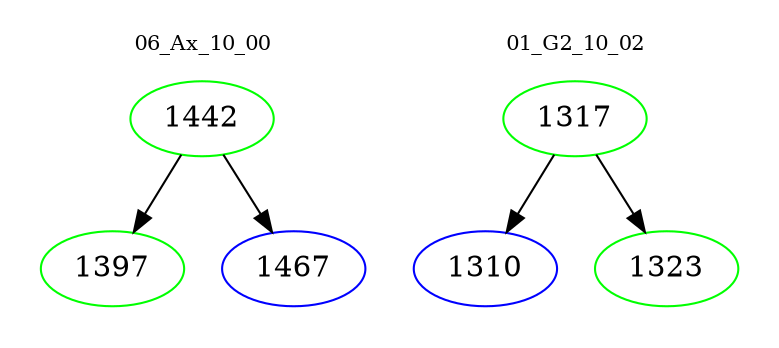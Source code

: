 digraph{
subgraph cluster_0 {
color = white
label = "06_Ax_10_00";
fontsize=10;
T0_1442 [label="1442", color="green"]
T0_1442 -> T0_1397 [color="black"]
T0_1397 [label="1397", color="green"]
T0_1442 -> T0_1467 [color="black"]
T0_1467 [label="1467", color="blue"]
}
subgraph cluster_1 {
color = white
label = "01_G2_10_02";
fontsize=10;
T1_1317 [label="1317", color="green"]
T1_1317 -> T1_1310 [color="black"]
T1_1310 [label="1310", color="blue"]
T1_1317 -> T1_1323 [color="black"]
T1_1323 [label="1323", color="green"]
}
}

